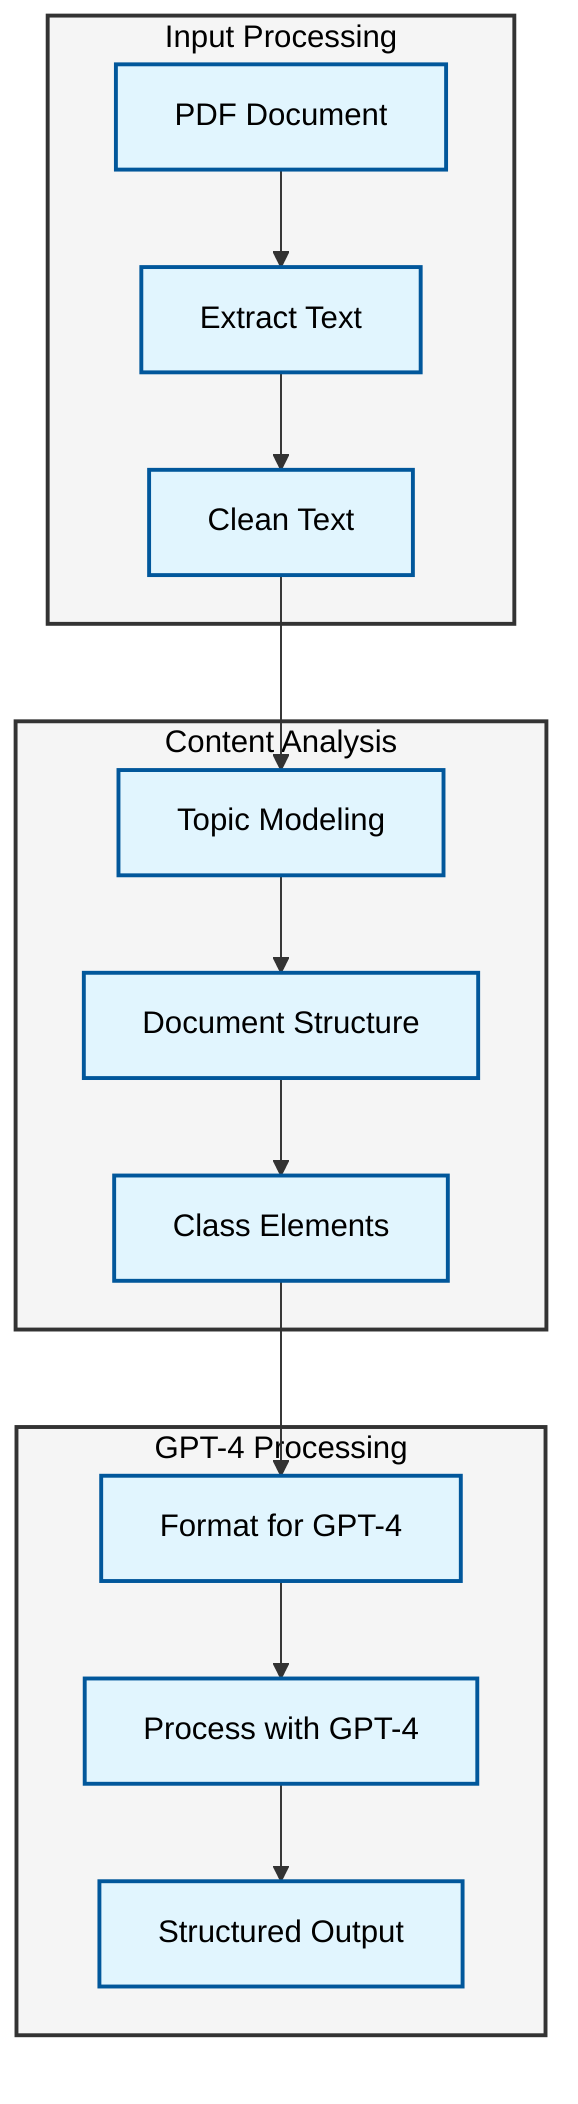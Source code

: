 flowchart TD
    subgraph Input["Input Processing"]
        PDF[PDF Document] --> Extract[Extract Text]
        Extract --> Clean[Clean Text]
    end
    
    subgraph Analysis["Content Analysis"]
        Clean --> Topics[Topic Modeling]
        Topics --> Structure[Document Structure]
        Structure --> Elements[Class Elements]
    end
    
    subgraph GPT["GPT-4 Processing"]
        Elements --> Format[Format for GPT-4]
        Format --> Process[Process with GPT-4]
        Process --> Output[Structured Output]
    end
    
    %% Styling
    classDef process fill:#e1f5fe,stroke:#01579b,stroke-width:2px,color:#000000
    classDef group fill:#f5f5f5,stroke:#333,stroke-width:2px,color:#000000
    
    class PDF,Extract,Clean,Topics,Structure,Elements,Format,Process,Output process
    class Input,Analysis,GPT group